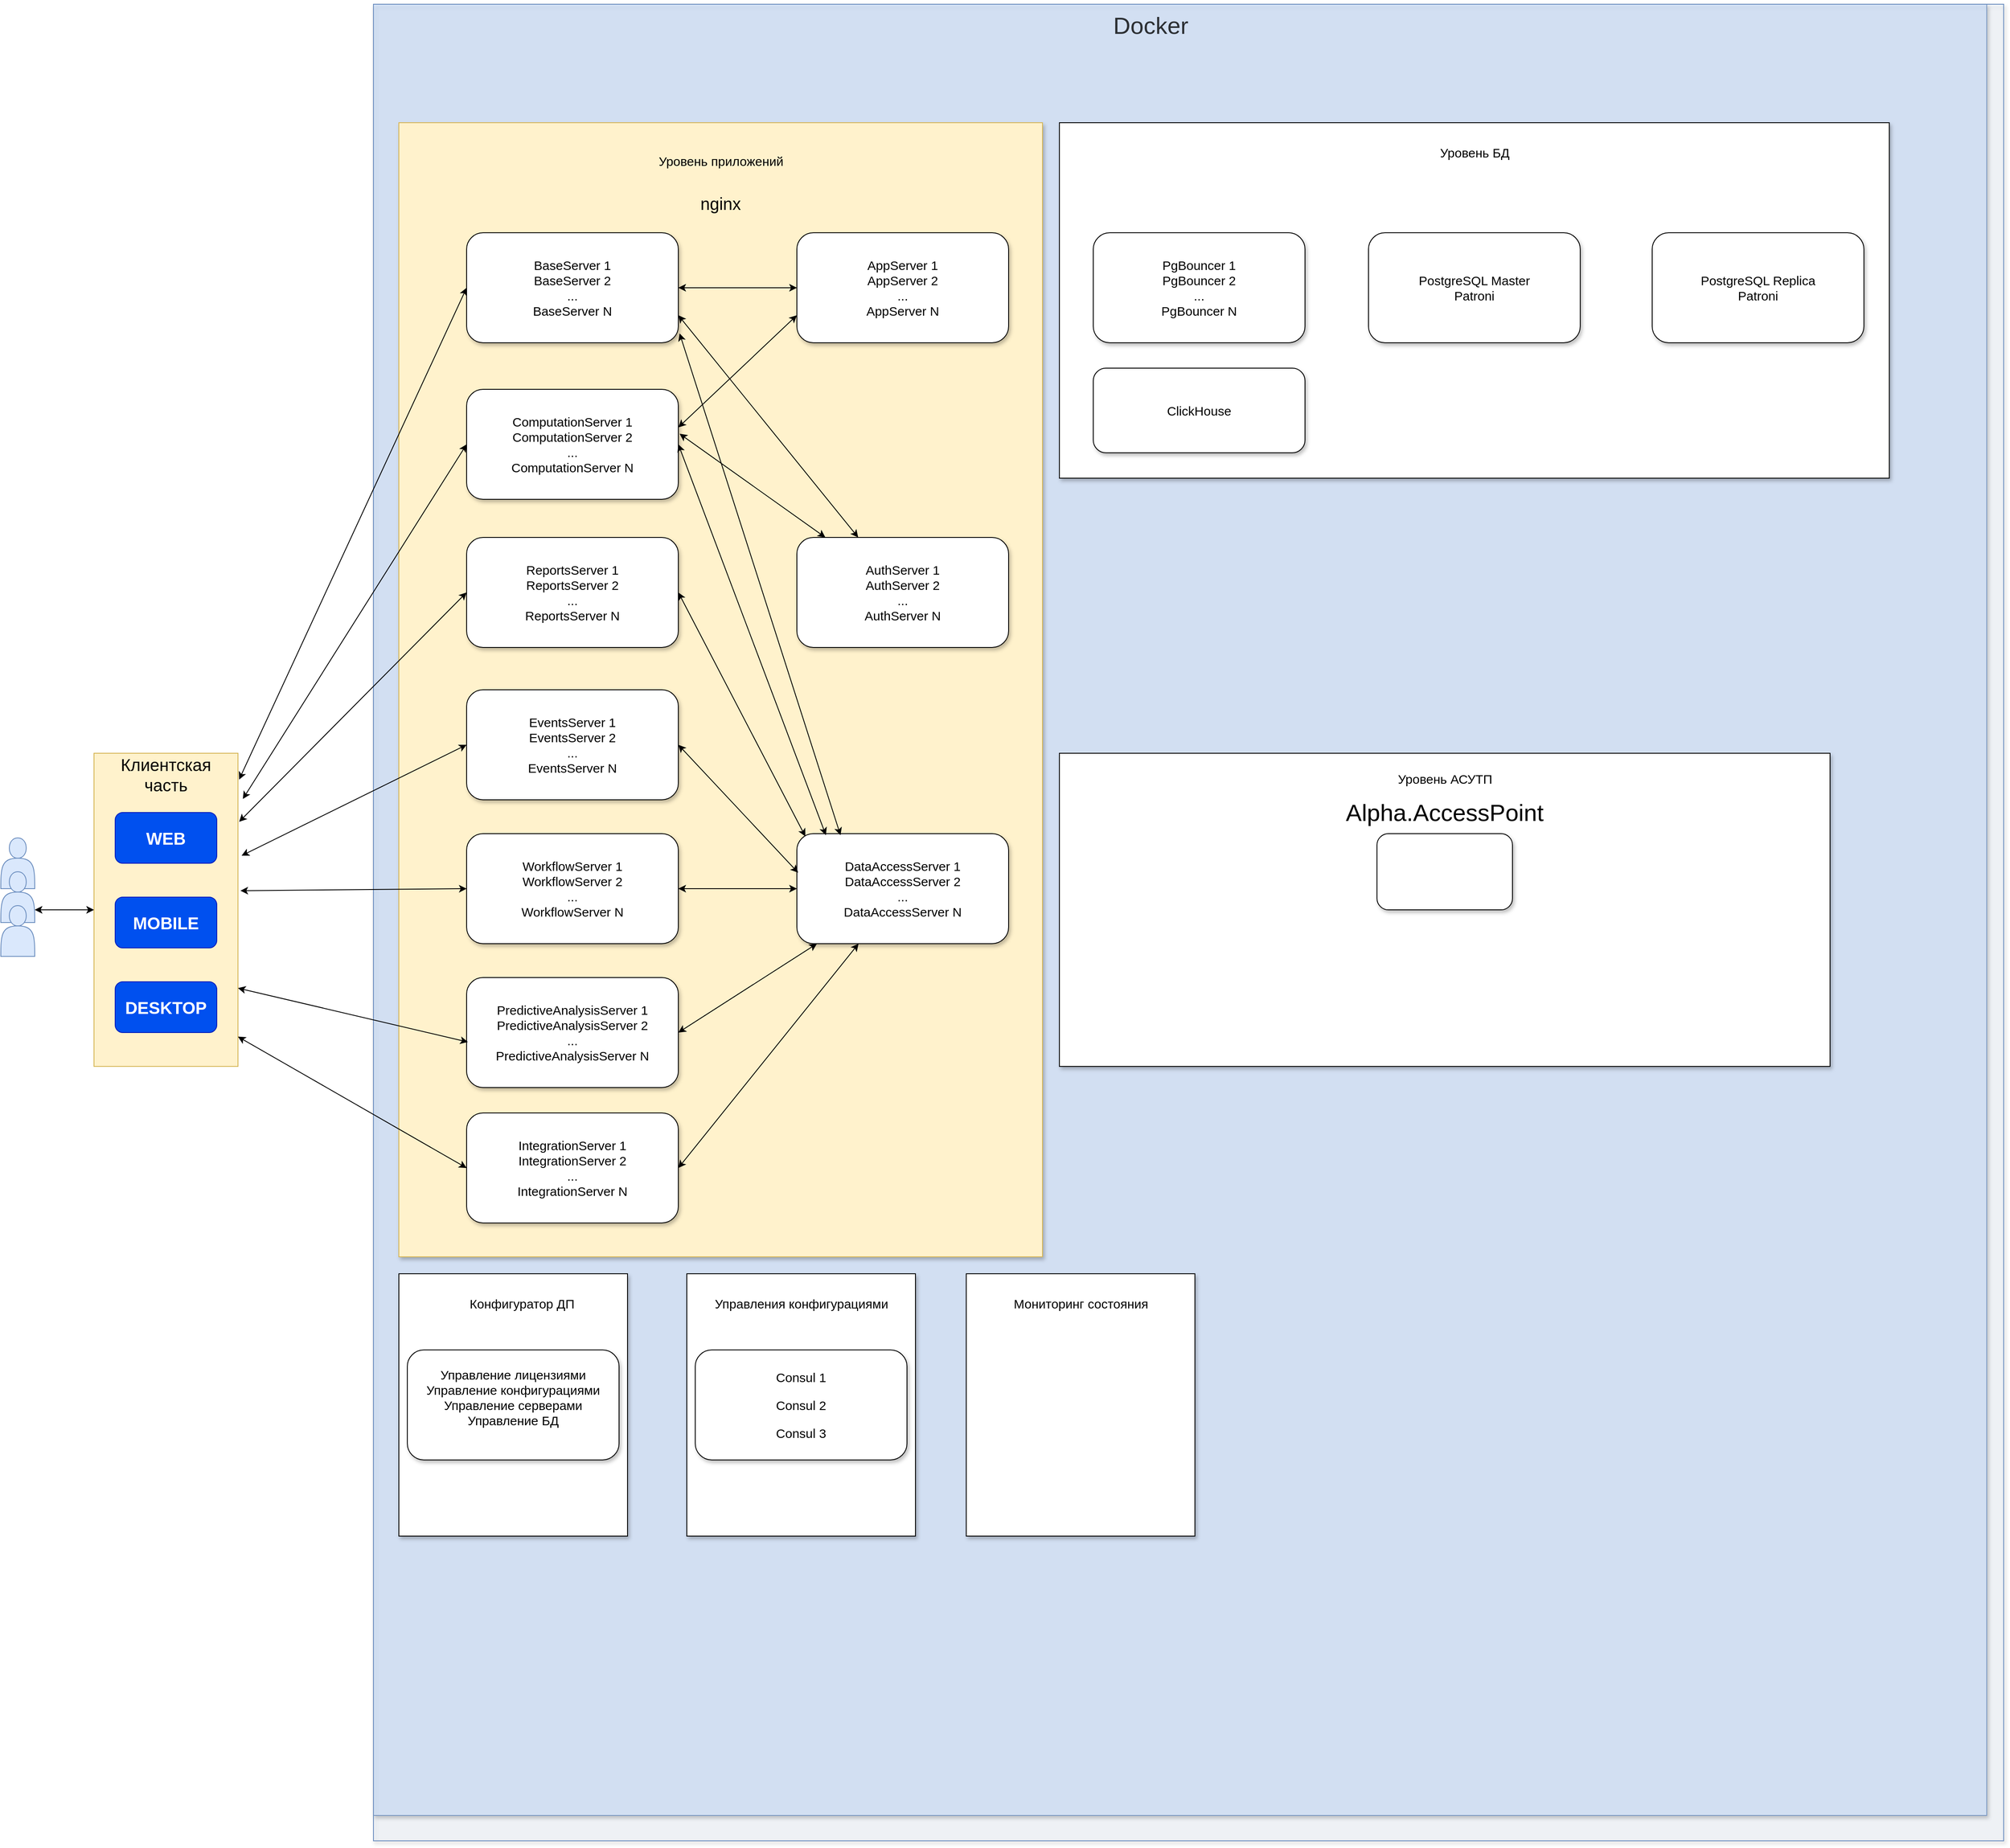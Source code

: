 <mxfile version="20.0.1" type="github">
  <diagram id="C5RBs43oDa-KdzZeNtuy" name="Page-1">
    <mxGraphModel dx="1920" dy="1171" grid="1" gridSize="10" guides="1" tooltips="1" connect="1" arrows="1" fold="1" page="1" pageScale="1" pageWidth="2000" pageHeight="1100" math="0" shadow="0">
      <root>
        <mxCell id="WIyWlLk6GJQsqaUBKTNV-0" />
        <mxCell id="WIyWlLk6GJQsqaUBKTNV-1" parent="WIyWlLk6GJQsqaUBKTNV-0" />
        <object label="" id="gDLpK6TSpOvwfwhDC33x-0">
          <mxCell style="rounded=0;whiteSpace=wrap;html=1;fillColor=#fff2cc;strokeColor=#d6b656;" vertex="1" parent="WIyWlLk6GJQsqaUBKTNV-1">
            <mxGeometry x="130" y="915" width="170" height="370" as="geometry" />
          </mxCell>
        </object>
        <mxCell id="gDLpK6TSpOvwfwhDC33x-2" value="" style="shape=actor;whiteSpace=wrap;html=1;fillColor=#dae8fc;strokeColor=#6c8ebf;" vertex="1" parent="WIyWlLk6GJQsqaUBKTNV-1">
          <mxGeometry x="20" y="1015" width="40" height="60" as="geometry" />
        </mxCell>
        <mxCell id="gDLpK6TSpOvwfwhDC33x-3" value="" style="shape=actor;whiteSpace=wrap;html=1;fillColor=#dae8fc;strokeColor=#6c8ebf;" vertex="1" parent="WIyWlLk6GJQsqaUBKTNV-1">
          <mxGeometry x="20" y="1055" width="40" height="60" as="geometry" />
        </mxCell>
        <mxCell id="gDLpK6TSpOvwfwhDC33x-4" value="" style="shape=actor;whiteSpace=wrap;html=1;fillColor=#dae8fc;strokeColor=#6c8ebf;" vertex="1" parent="WIyWlLk6GJQsqaUBKTNV-1">
          <mxGeometry x="20" y="1095" width="40" height="60" as="geometry" />
        </mxCell>
        <mxCell id="gDLpK6TSpOvwfwhDC33x-6" value="" style="endArrow=classic;startArrow=classic;html=1;rounded=0;exitX=1;exitY=0.75;exitDx=0;exitDy=0;" edge="1" parent="WIyWlLk6GJQsqaUBKTNV-1" source="gDLpK6TSpOvwfwhDC33x-3" target="gDLpK6TSpOvwfwhDC33x-0">
          <mxGeometry width="50" height="50" relative="1" as="geometry">
            <mxPoint x="350" y="1185" as="sourcePoint" />
            <mxPoint x="400" y="1135" as="targetPoint" />
          </mxGeometry>
        </mxCell>
        <mxCell id="gDLpK6TSpOvwfwhDC33x-7" value="" style="whiteSpace=wrap;html=1;rounded=0;fillColor=#dae8fc;strokeColor=#6c8ebf;shadow=1;sketch=0;glass=0;gradientColor=none;" vertex="1" parent="WIyWlLk6GJQsqaUBKTNV-1">
          <mxGeometry x="460" y="30" width="1905" height="2140" as="geometry" />
        </mxCell>
        <mxCell id="gDLpK6TSpOvwfwhDC33x-10" value="Клиентская часть" style="text;html=1;strokeColor=none;fillColor=none;align=center;verticalAlign=middle;whiteSpace=wrap;rounded=0;fontStyle=0;fontSize=20;" vertex="1" parent="WIyWlLk6GJQsqaUBKTNV-1">
          <mxGeometry x="185" y="925" width="60" height="30" as="geometry" />
        </mxCell>
        <mxCell id="gDLpK6TSpOvwfwhDC33x-13" value="WEB" style="rounded=1;whiteSpace=wrap;html=1;fillColor=#0050ef;fontColor=#ffffff;strokeColor=#001DBC;fontStyle=1;fontSize=20;" vertex="1" parent="WIyWlLk6GJQsqaUBKTNV-1">
          <mxGeometry x="155" y="985" width="120" height="60" as="geometry" />
        </mxCell>
        <mxCell id="gDLpK6TSpOvwfwhDC33x-14" value="MOBILE" style="rounded=1;whiteSpace=wrap;html=1;fillColor=#0050ef;fontColor=#ffffff;strokeColor=#001DBC;fontSize=20;fontStyle=1" vertex="1" parent="WIyWlLk6GJQsqaUBKTNV-1">
          <mxGeometry x="155" y="1085" width="120" height="60" as="geometry" />
        </mxCell>
        <mxCell id="gDLpK6TSpOvwfwhDC33x-15" value="DESKTOP" style="rounded=1;whiteSpace=wrap;html=1;fillColor=#0050ef;fontColor=#ffffff;strokeColor=#001DBC;fontSize=20;fontStyle=1" vertex="1" parent="WIyWlLk6GJQsqaUBKTNV-1">
          <mxGeometry x="155" y="1185" width="120" height="60" as="geometry" />
        </mxCell>
        <mxCell id="gDLpK6TSpOvwfwhDC33x-17" value="Docker" style="text;html=1;strokeColor=none;fillColor=none;align=center;verticalAlign=middle;whiteSpace=wrap;rounded=0;fontSize=28;" vertex="1" parent="WIyWlLk6GJQsqaUBKTNV-1">
          <mxGeometry x="1347.5" y="40" width="60" height="30" as="geometry" />
        </mxCell>
        <mxCell id="gDLpK6TSpOvwfwhDC33x-21" value="" style="rounded=0;whiteSpace=wrap;html=1;shadow=1;glass=0;sketch=0;fontSize=20;strokeOpacity=100;fillOpacity=20;fillColor=#dae8fc;strokeColor=#6c8ebf;" vertex="1" parent="WIyWlLk6GJQsqaUBKTNV-1">
          <mxGeometry x="460" y="30" width="1925" height="2170" as="geometry" />
        </mxCell>
        <mxCell id="gDLpK6TSpOvwfwhDC33x-23" value="" style="rounded=0;whiteSpace=wrap;html=1;shadow=1;glass=0;sketch=0;fontSize=15;fillOpacity=100;fillColor=#fff2cc;strokeColor=#d6b656;" vertex="1" parent="WIyWlLk6GJQsqaUBKTNV-1">
          <mxGeometry x="490" y="170" width="760" height="1340" as="geometry" />
        </mxCell>
        <mxCell id="gDLpK6TSpOvwfwhDC33x-24" value="" style="rounded=0;whiteSpace=wrap;html=1;shadow=1;glass=0;sketch=0;fontSize=15;gradientColor=none;" vertex="1" parent="WIyWlLk6GJQsqaUBKTNV-1">
          <mxGeometry x="830" y="1530" width="270" height="310" as="geometry" />
        </mxCell>
        <mxCell id="gDLpK6TSpOvwfwhDC33x-26" value="Уровень приложений" style="text;html=1;strokeColor=none;fillColor=none;align=center;verticalAlign=middle;rounded=0;shadow=1;glass=0;sketch=0;fontSize=15;" vertex="1" parent="WIyWlLk6GJQsqaUBKTNV-1">
          <mxGeometry x="840" y="200" width="60" height="30" as="geometry" />
        </mxCell>
        <mxCell id="gDLpK6TSpOvwfwhDC33x-28" value="" style="rounded=0;whiteSpace=wrap;html=1;shadow=1;glass=0;sketch=0;fontSize=15;gradientColor=none;" vertex="1" parent="WIyWlLk6GJQsqaUBKTNV-1">
          <mxGeometry x="1270" y="170" width="980" height="420" as="geometry" />
        </mxCell>
        <mxCell id="gDLpK6TSpOvwfwhDC33x-29" value="&lt;div&gt;Уровень БД&lt;/div&gt;" style="text;html=1;strokeColor=none;fillColor=none;align=center;verticalAlign=middle;rounded=0;shadow=1;glass=0;sketch=0;fontSize=15;" vertex="1" parent="WIyWlLk6GJQsqaUBKTNV-1">
          <mxGeometry x="1730" y="190" width="60" height="30" as="geometry" />
        </mxCell>
        <mxCell id="gDLpK6TSpOvwfwhDC33x-30" value="" style="rounded=0;whiteSpace=wrap;html=1;shadow=1;glass=0;sketch=0;fontSize=15;gradientColor=none;" vertex="1" parent="WIyWlLk6GJQsqaUBKTNV-1">
          <mxGeometry x="1270" y="915" width="910" height="370" as="geometry" />
        </mxCell>
        <mxCell id="gDLpK6TSpOvwfwhDC33x-31" value="Уровень АСУТП" style="text;html=1;strokeColor=none;fillColor=none;align=center;verticalAlign=middle;rounded=0;shadow=1;glass=0;sketch=0;fontSize=15;" vertex="1" parent="WIyWlLk6GJQsqaUBKTNV-1">
          <mxGeometry x="1695" y="930" width="60" height="30" as="geometry" />
        </mxCell>
        <mxCell id="gDLpK6TSpOvwfwhDC33x-32" value="Управления конфигурациями" style="text;html=1;strokeColor=none;fillColor=none;align=center;verticalAlign=middle;rounded=0;shadow=1;glass=0;sketch=0;fontSize=15;" vertex="1" parent="WIyWlLk6GJQsqaUBKTNV-1">
          <mxGeometry x="935" y="1550" width="60" height="30" as="geometry" />
        </mxCell>
        <mxCell id="gDLpK6TSpOvwfwhDC33x-34" value="&lt;div&gt;BaseServer 1&lt;/div&gt;&lt;div&gt;BaseServer 2&lt;/div&gt;&lt;div&gt;...&lt;/div&gt;&lt;div&gt;BaseServer N&lt;br&gt;&lt;/div&gt;" style="rounded=1;whiteSpace=wrap;html=1;shadow=1;glass=0;sketch=0;fontSize=15;gradientColor=none;labelBorderColor=none;labelBackgroundColor=none;" vertex="1" parent="WIyWlLk6GJQsqaUBKTNV-1">
          <mxGeometry x="570" y="300" width="250" height="130" as="geometry" />
        </mxCell>
        <mxCell id="gDLpK6TSpOvwfwhDC33x-35" value="&lt;div&gt;ComputationServer 1&lt;/div&gt;&lt;div&gt;ComputationServer 2&lt;/div&gt;&lt;div&gt;...&lt;/div&gt;&lt;div&gt;ComputationServer N&lt;br&gt;&lt;/div&gt;" style="rounded=1;whiteSpace=wrap;html=1;shadow=1;glass=0;sketch=0;fontSize=15;gradientColor=none;labelBorderColor=none;labelBackgroundColor=none;" vertex="1" parent="WIyWlLk6GJQsqaUBKTNV-1">
          <mxGeometry x="570" y="485" width="250" height="130" as="geometry" />
        </mxCell>
        <mxCell id="gDLpK6TSpOvwfwhDC33x-36" value="&lt;div&gt;ReportsServer 1&lt;/div&gt;&lt;div&gt;ReportsServer 2&lt;/div&gt;&lt;div&gt;...&lt;/div&gt;&lt;div&gt;ReportsServer N&lt;br&gt;&lt;/div&gt;" style="rounded=1;whiteSpace=wrap;html=1;shadow=1;glass=0;sketch=0;fontSize=15;gradientColor=none;labelBorderColor=none;labelBackgroundColor=none;" vertex="1" parent="WIyWlLk6GJQsqaUBKTNV-1">
          <mxGeometry x="570" y="660" width="250" height="130" as="geometry" />
        </mxCell>
        <mxCell id="gDLpK6TSpOvwfwhDC33x-37" value="&lt;div&gt;EventsServer 1&lt;/div&gt;&lt;div&gt;EventsServer 2&lt;/div&gt;&lt;div&gt;...&lt;/div&gt;&lt;div&gt;EventsServer N&lt;br&gt;&lt;/div&gt;" style="rounded=1;whiteSpace=wrap;html=1;shadow=1;glass=0;sketch=0;fontSize=15;gradientColor=none;labelBorderColor=none;labelBackgroundColor=none;" vertex="1" parent="WIyWlLk6GJQsqaUBKTNV-1">
          <mxGeometry x="570" y="840" width="250" height="130" as="geometry" />
        </mxCell>
        <mxCell id="gDLpK6TSpOvwfwhDC33x-38" value="&lt;div&gt;WorkflowServer 1&lt;/div&gt;&lt;div&gt;WorkflowServer 2&lt;/div&gt;&lt;div&gt;...&lt;/div&gt;&lt;div&gt;WorkflowServer N&lt;br&gt;&lt;/div&gt;" style="rounded=1;whiteSpace=wrap;html=1;shadow=1;glass=0;sketch=0;fontSize=15;gradientColor=none;labelBorderColor=none;labelBackgroundColor=none;" vertex="1" parent="WIyWlLk6GJQsqaUBKTNV-1">
          <mxGeometry x="570" y="1010" width="250" height="130" as="geometry" />
        </mxCell>
        <mxCell id="gDLpK6TSpOvwfwhDC33x-39" value="&lt;div&gt;PredictiveAnalysisServer 1&lt;/div&gt;&lt;div&gt;PredictiveAnalysisServer 2&lt;/div&gt;&lt;div&gt;...&lt;/div&gt;&lt;div&gt;PredictiveAnalysisServer N&lt;br&gt;&lt;/div&gt;" style="rounded=1;whiteSpace=wrap;html=1;shadow=1;glass=0;sketch=0;fontSize=15;gradientColor=none;labelBorderColor=none;labelBackgroundColor=none;" vertex="1" parent="WIyWlLk6GJQsqaUBKTNV-1">
          <mxGeometry x="570" y="1180" width="250" height="130" as="geometry" />
        </mxCell>
        <mxCell id="gDLpK6TSpOvwfwhDC33x-40" value="&lt;div&gt;IntegrationServer 1&lt;/div&gt;&lt;div&gt;IntegrationServer 2&lt;/div&gt;&lt;div&gt;...&lt;/div&gt;&lt;div&gt;IntegrationServer N&lt;br&gt;&lt;/div&gt;" style="rounded=1;whiteSpace=wrap;html=1;shadow=1;glass=0;sketch=0;fontSize=15;gradientColor=none;labelBorderColor=none;labelBackgroundColor=none;" vertex="1" parent="WIyWlLk6GJQsqaUBKTNV-1">
          <mxGeometry x="570" y="1340" width="250" height="130" as="geometry" />
        </mxCell>
        <mxCell id="gDLpK6TSpOvwfwhDC33x-41" value="&lt;div&gt;DataAccessServer 1&lt;/div&gt;&lt;div&gt;DataAccessServer 2&lt;/div&gt;&lt;div&gt;...&lt;/div&gt;&lt;div&gt;DataAccessServer N&lt;br&gt;&lt;/div&gt;" style="rounded=1;whiteSpace=wrap;html=1;shadow=1;glass=0;sketch=0;fontSize=15;gradientColor=none;labelBorderColor=none;labelBackgroundColor=none;" vertex="1" parent="WIyWlLk6GJQsqaUBKTNV-1">
          <mxGeometry x="960" y="1010" width="250" height="130" as="geometry" />
        </mxCell>
        <mxCell id="gDLpK6TSpOvwfwhDC33x-42" value="&lt;div&gt;AppServer 1&lt;/div&gt;&lt;div&gt;AppServer 2&lt;/div&gt;&lt;div&gt;...&lt;br&gt;&lt;/div&gt;&lt;div&gt;AppServer N&lt;br&gt;&lt;/div&gt;" style="rounded=1;whiteSpace=wrap;html=1;shadow=1;glass=0;sketch=0;fontSize=15;gradientColor=none;labelBorderColor=none;labelBackgroundColor=none;" vertex="1" parent="WIyWlLk6GJQsqaUBKTNV-1">
          <mxGeometry x="960" y="300" width="250" height="130" as="geometry" />
        </mxCell>
        <mxCell id="gDLpK6TSpOvwfwhDC33x-43" value="&lt;p align=&quot;center&quot;&gt;&lt;span lang=&quot;EN-US&quot;&gt;Consul 1&lt;/span&gt;&lt;/p&gt;&lt;p align=&quot;center&quot;&gt;&lt;span lang=&quot;EN-US&quot;&gt;Consul 2&lt;/span&gt;&lt;/p&gt;&lt;p align=&quot;center&quot;&gt;&lt;span lang=&quot;EN-US&quot;&gt;Consul 3&lt;/span&gt;&lt;/p&gt;" style="rounded=1;whiteSpace=wrap;html=1;shadow=1;glass=0;sketch=0;fontSize=15;gradientColor=none;labelBorderColor=none;labelBackgroundColor=none;spacing=2;" vertex="1" parent="WIyWlLk6GJQsqaUBKTNV-1">
          <mxGeometry x="840" y="1620" width="250" height="130" as="geometry" />
        </mxCell>
        <mxCell id="gDLpK6TSpOvwfwhDC33x-45" value="nginx" style="text;html=1;strokeColor=none;fillColor=none;align=center;verticalAlign=middle;whiteSpace=wrap;rounded=0;shadow=1;glass=0;labelBackgroundColor=none;labelBorderColor=none;sketch=0;fontSize=20;" vertex="1" parent="WIyWlLk6GJQsqaUBKTNV-1">
          <mxGeometry x="840" y="250" width="60" height="30" as="geometry" />
        </mxCell>
        <mxCell id="gDLpK6TSpOvwfwhDC33x-46" value="AuthServer 1&lt;div&gt;AuthServer 2&lt;/div&gt;&lt;div&gt;...&lt;br&gt;&lt;/div&gt;&lt;div&gt;AuthServer N&lt;br&gt;&lt;/div&gt;" style="rounded=1;whiteSpace=wrap;html=1;shadow=1;glass=0;sketch=0;fontSize=15;gradientColor=none;labelBorderColor=none;labelBackgroundColor=none;" vertex="1" parent="WIyWlLk6GJQsqaUBKTNV-1">
          <mxGeometry x="960" y="660" width="250" height="130" as="geometry" />
        </mxCell>
        <mxCell id="gDLpK6TSpOvwfwhDC33x-47" value="" style="endArrow=classic;startArrow=classic;html=1;rounded=1;fontSize=28;entryX=0;entryY=0.5;entryDx=0;entryDy=0;exitX=1.008;exitY=0.084;exitDx=0;exitDy=0;exitPerimeter=0;" edge="1" parent="WIyWlLk6GJQsqaUBKTNV-1" source="gDLpK6TSpOvwfwhDC33x-0" target="gDLpK6TSpOvwfwhDC33x-34">
          <mxGeometry width="50" height="50" relative="1" as="geometry">
            <mxPoint x="750" y="1090" as="sourcePoint" />
            <mxPoint x="390" y="600" as="targetPoint" />
            <Array as="points" />
          </mxGeometry>
        </mxCell>
        <mxCell id="gDLpK6TSpOvwfwhDC33x-48" value="" style="endArrow=classic;startArrow=classic;html=1;rounded=1;fontSize=28;entryX=0;entryY=0.5;entryDx=0;entryDy=0;exitX=1.034;exitY=0.146;exitDx=0;exitDy=0;exitPerimeter=0;" edge="1" parent="WIyWlLk6GJQsqaUBKTNV-1" source="gDLpK6TSpOvwfwhDC33x-0" target="gDLpK6TSpOvwfwhDC33x-35">
          <mxGeometry width="50" height="50" relative="1" as="geometry">
            <mxPoint x="300" y="1100" as="sourcePoint" />
            <mxPoint x="580" y="375.0" as="targetPoint" />
            <Array as="points" />
          </mxGeometry>
        </mxCell>
        <mxCell id="gDLpK6TSpOvwfwhDC33x-49" value="" style="endArrow=classic;startArrow=classic;html=1;rounded=1;fontSize=28;entryX=0;entryY=0.5;entryDx=0;entryDy=0;exitX=1.008;exitY=0.219;exitDx=0;exitDy=0;exitPerimeter=0;" edge="1" parent="WIyWlLk6GJQsqaUBKTNV-1" source="gDLpK6TSpOvwfwhDC33x-0" target="gDLpK6TSpOvwfwhDC33x-36">
          <mxGeometry width="50" height="50" relative="1" as="geometry">
            <mxPoint x="300" y="1100" as="sourcePoint" />
            <mxPoint x="580" y="560.0" as="targetPoint" />
            <Array as="points" />
          </mxGeometry>
        </mxCell>
        <mxCell id="gDLpK6TSpOvwfwhDC33x-50" value="" style="endArrow=classic;startArrow=classic;html=1;rounded=1;fontSize=28;entryX=0;entryY=0.5;entryDx=0;entryDy=0;exitX=1.025;exitY=0.327;exitDx=0;exitDy=0;exitPerimeter=0;" edge="1" parent="WIyWlLk6GJQsqaUBKTNV-1" source="gDLpK6TSpOvwfwhDC33x-0" target="gDLpK6TSpOvwfwhDC33x-37">
          <mxGeometry width="50" height="50" relative="1" as="geometry">
            <mxPoint x="300" y="1100" as="sourcePoint" />
            <mxPoint x="580" y="735.0" as="targetPoint" />
            <Array as="points" />
          </mxGeometry>
        </mxCell>
        <mxCell id="gDLpK6TSpOvwfwhDC33x-51" value="" style="endArrow=classic;startArrow=classic;html=1;rounded=1;fontSize=28;entryX=0;entryY=0.5;entryDx=0;entryDy=0;exitX=1.017;exitY=0.439;exitDx=0;exitDy=0;exitPerimeter=0;" edge="1" parent="WIyWlLk6GJQsqaUBKTNV-1" source="gDLpK6TSpOvwfwhDC33x-0" target="gDLpK6TSpOvwfwhDC33x-38">
          <mxGeometry width="50" height="50" relative="1" as="geometry">
            <mxPoint x="310" y="1075" as="sourcePoint" />
            <mxPoint x="580" y="915" as="targetPoint" />
            <Array as="points" />
          </mxGeometry>
        </mxCell>
        <mxCell id="gDLpK6TSpOvwfwhDC33x-52" value="" style="endArrow=classic;startArrow=classic;html=1;rounded=1;fontSize=28;entryX=0.006;entryY=0.586;entryDx=0;entryDy=0;exitX=1;exitY=0.75;exitDx=0;exitDy=0;entryPerimeter=0;" edge="1" parent="WIyWlLk6GJQsqaUBKTNV-1" source="gDLpK6TSpOvwfwhDC33x-0" target="gDLpK6TSpOvwfwhDC33x-39">
          <mxGeometry width="50" height="50" relative="1" as="geometry">
            <mxPoint x="310" y="1110" as="sourcePoint" />
            <mxPoint x="580" y="1085" as="targetPoint" />
            <Array as="points" />
          </mxGeometry>
        </mxCell>
        <mxCell id="gDLpK6TSpOvwfwhDC33x-53" value="" style="endArrow=classic;startArrow=classic;html=1;rounded=1;fontSize=28;entryX=0;entryY=0.5;entryDx=0;entryDy=0;exitX=1;exitY=0.905;exitDx=0;exitDy=0;exitPerimeter=0;" edge="1" parent="WIyWlLk6GJQsqaUBKTNV-1" source="gDLpK6TSpOvwfwhDC33x-0" target="gDLpK6TSpOvwfwhDC33x-40">
          <mxGeometry width="50" height="50" relative="1" as="geometry">
            <mxPoint x="300" y="1100" as="sourcePoint" />
            <mxPoint x="581.5" y="1266.18" as="targetPoint" />
            <Array as="points" />
          </mxGeometry>
        </mxCell>
        <mxCell id="gDLpK6TSpOvwfwhDC33x-54" value="" style="endArrow=classic;startArrow=classic;html=1;rounded=1;fontSize=28;exitX=1;exitY=0.5;exitDx=0;exitDy=0;" edge="1" parent="WIyWlLk6GJQsqaUBKTNV-1" source="gDLpK6TSpOvwfwhDC33x-40" target="gDLpK6TSpOvwfwhDC33x-41">
          <mxGeometry width="50" height="50" relative="1" as="geometry">
            <mxPoint x="750" y="1140" as="sourcePoint" />
            <mxPoint x="800" y="1090" as="targetPoint" />
          </mxGeometry>
        </mxCell>
        <mxCell id="gDLpK6TSpOvwfwhDC33x-55" value="" style="endArrow=classic;startArrow=classic;html=1;rounded=1;fontSize=28;exitX=1;exitY=0.5;exitDx=0;exitDy=0;" edge="1" parent="WIyWlLk6GJQsqaUBKTNV-1" source="gDLpK6TSpOvwfwhDC33x-39" target="gDLpK6TSpOvwfwhDC33x-41">
          <mxGeometry width="50" height="50" relative="1" as="geometry">
            <mxPoint x="830" y="1415" as="sourcePoint" />
            <mxPoint x="970" y="1130" as="targetPoint" />
          </mxGeometry>
        </mxCell>
        <mxCell id="gDLpK6TSpOvwfwhDC33x-56" value="" style="endArrow=classic;startArrow=classic;html=1;rounded=1;fontSize=28;exitX=1;exitY=0.5;exitDx=0;exitDy=0;entryX=0;entryY=0.5;entryDx=0;entryDy=0;" edge="1" parent="WIyWlLk6GJQsqaUBKTNV-1" source="gDLpK6TSpOvwfwhDC33x-38" target="gDLpK6TSpOvwfwhDC33x-41">
          <mxGeometry width="50" height="50" relative="1" as="geometry">
            <mxPoint x="830" y="1255" as="sourcePoint" />
            <mxPoint x="960" y="1080" as="targetPoint" />
          </mxGeometry>
        </mxCell>
        <mxCell id="gDLpK6TSpOvwfwhDC33x-57" value="" style="endArrow=classic;startArrow=classic;html=1;rounded=1;fontSize=28;exitX=1;exitY=0.5;exitDx=0;exitDy=0;entryX=0.006;entryY=0.355;entryDx=0;entryDy=0;entryPerimeter=0;" edge="1" parent="WIyWlLk6GJQsqaUBKTNV-1" source="gDLpK6TSpOvwfwhDC33x-37" target="gDLpK6TSpOvwfwhDC33x-41">
          <mxGeometry width="50" height="50" relative="1" as="geometry">
            <mxPoint x="830" y="1085" as="sourcePoint" />
            <mxPoint x="970" y="1090" as="targetPoint" />
          </mxGeometry>
        </mxCell>
        <mxCell id="gDLpK6TSpOvwfwhDC33x-58" value="" style="endArrow=classic;startArrow=classic;html=1;rounded=1;fontSize=28;exitX=1;exitY=0.5;exitDx=0;exitDy=0;entryX=0.04;entryY=0.025;entryDx=0;entryDy=0;entryPerimeter=0;" edge="1" parent="WIyWlLk6GJQsqaUBKTNV-1" source="gDLpK6TSpOvwfwhDC33x-36" target="gDLpK6TSpOvwfwhDC33x-41">
          <mxGeometry width="50" height="50" relative="1" as="geometry">
            <mxPoint x="830" y="915" as="sourcePoint" />
            <mxPoint x="971.5" y="1101.9" as="targetPoint" />
          </mxGeometry>
        </mxCell>
        <mxCell id="gDLpK6TSpOvwfwhDC33x-59" value="" style="endArrow=classic;startArrow=classic;html=1;rounded=1;fontSize=28;exitX=1;exitY=0.5;exitDx=0;exitDy=0;entryX=0.137;entryY=0.014;entryDx=0;entryDy=0;entryPerimeter=0;" edge="1" parent="WIyWlLk6GJQsqaUBKTNV-1" source="gDLpK6TSpOvwfwhDC33x-35" target="gDLpK6TSpOvwfwhDC33x-41">
          <mxGeometry width="50" height="50" relative="1" as="geometry">
            <mxPoint x="830" y="735.0" as="sourcePoint" />
            <mxPoint x="980" y="1023.25" as="targetPoint" />
            <Array as="points" />
          </mxGeometry>
        </mxCell>
        <mxCell id="gDLpK6TSpOvwfwhDC33x-60" value="" style="endArrow=classic;startArrow=classic;html=1;rounded=1;fontSize=28;exitX=1.006;exitY=0.915;exitDx=0;exitDy=0;entryX=0.206;entryY=0.014;entryDx=0;entryDy=0;entryPerimeter=0;exitPerimeter=0;" edge="1" parent="WIyWlLk6GJQsqaUBKTNV-1" source="gDLpK6TSpOvwfwhDC33x-34" target="gDLpK6TSpOvwfwhDC33x-41">
          <mxGeometry width="50" height="50" relative="1" as="geometry">
            <mxPoint x="830" y="560.0" as="sourcePoint" />
            <mxPoint x="1004.25" y="1021.82" as="targetPoint" />
            <Array as="points" />
          </mxGeometry>
        </mxCell>
        <mxCell id="gDLpK6TSpOvwfwhDC33x-61" value="" style="endArrow=classic;startArrow=classic;html=1;rounded=1;fontSize=28;exitX=1;exitY=0.75;exitDx=0;exitDy=0;" edge="1" parent="WIyWlLk6GJQsqaUBKTNV-1" source="gDLpK6TSpOvwfwhDC33x-34" target="gDLpK6TSpOvwfwhDC33x-46">
          <mxGeometry width="50" height="50" relative="1" as="geometry">
            <mxPoint x="830" y="735.0" as="sourcePoint" />
            <mxPoint x="980" y="1023.25" as="targetPoint" />
          </mxGeometry>
        </mxCell>
        <mxCell id="gDLpK6TSpOvwfwhDC33x-62" value="" style="endArrow=classic;startArrow=classic;html=1;rounded=1;fontSize=28;exitX=1;exitY=0.5;exitDx=0;exitDy=0;entryX=0;entryY=0.5;entryDx=0;entryDy=0;" edge="1" parent="WIyWlLk6GJQsqaUBKTNV-1" source="gDLpK6TSpOvwfwhDC33x-34" target="gDLpK6TSpOvwfwhDC33x-42">
          <mxGeometry width="50" height="50" relative="1" as="geometry">
            <mxPoint x="830" y="375.0" as="sourcePoint" />
            <mxPoint x="1047.153" y="670.0" as="targetPoint" />
          </mxGeometry>
        </mxCell>
        <mxCell id="gDLpK6TSpOvwfwhDC33x-63" value="" style="endArrow=classic;startArrow=classic;html=1;rounded=1;fontSize=28;exitX=1;exitY=0.346;exitDx=0;exitDy=0;exitPerimeter=0;entryX=0;entryY=0.75;entryDx=0;entryDy=0;" edge="1" parent="WIyWlLk6GJQsqaUBKTNV-1" source="gDLpK6TSpOvwfwhDC33x-35" target="gDLpK6TSpOvwfwhDC33x-42">
          <mxGeometry width="50" height="50" relative="1" as="geometry">
            <mxPoint x="830" y="407.5" as="sourcePoint" />
            <mxPoint x="1042.405" y="670.0" as="targetPoint" />
          </mxGeometry>
        </mxCell>
        <mxCell id="gDLpK6TSpOvwfwhDC33x-64" value="" style="endArrow=classic;startArrow=classic;html=1;rounded=1;fontSize=28;exitX=1.006;exitY=0.404;exitDx=0;exitDy=0;exitPerimeter=0;" edge="1" parent="WIyWlLk6GJQsqaUBKTNV-1" source="gDLpK6TSpOvwfwhDC33x-35" target="gDLpK6TSpOvwfwhDC33x-46">
          <mxGeometry width="50" height="50" relative="1" as="geometry">
            <mxPoint x="830" y="539.98" as="sourcePoint" />
            <mxPoint x="970" y="407.5" as="targetPoint" />
          </mxGeometry>
        </mxCell>
        <mxCell id="gDLpK6TSpOvwfwhDC33x-65" value="" style="rounded=0;whiteSpace=wrap;html=1;shadow=1;glass=0;sketch=0;fontSize=15;gradientColor=none;" vertex="1" parent="WIyWlLk6GJQsqaUBKTNV-1">
          <mxGeometry x="490" y="1530" width="270" height="310" as="geometry" />
        </mxCell>
        <mxCell id="gDLpK6TSpOvwfwhDC33x-66" value="Конфигуратор ДП" style="text;html=1;strokeColor=none;fillColor=none;align=center;verticalAlign=middle;rounded=0;shadow=1;glass=0;sketch=0;fontSize=15;" vertex="1" parent="WIyWlLk6GJQsqaUBKTNV-1">
          <mxGeometry x="605" y="1550" width="60" height="30" as="geometry" />
        </mxCell>
        <mxCell id="gDLpK6TSpOvwfwhDC33x-67" value="&lt;div&gt;Управление лицензиями&lt;br&gt;&lt;/div&gt;&lt;div&gt;Управление конфигурациями&lt;/div&gt;&lt;div&gt;Управление серверами&lt;/div&gt;&lt;div&gt;Управление БД&lt;br&gt;&lt;/div&gt;&lt;div&gt;&lt;br&gt;&lt;/div&gt;" style="rounded=1;whiteSpace=wrap;html=1;shadow=1;glass=0;sketch=0;fontSize=15;gradientColor=none;labelBorderColor=none;labelBackgroundColor=none;spacing=2;" vertex="1" parent="WIyWlLk6GJQsqaUBKTNV-1">
          <mxGeometry x="500" y="1620" width="250" height="130" as="geometry" />
        </mxCell>
        <mxCell id="gDLpK6TSpOvwfwhDC33x-68" value="" style="rounded=1;whiteSpace=wrap;html=1;shadow=1;glass=0;labelBackgroundColor=none;labelBorderColor=none;sketch=0;fontSize=28;gradientColor=none;" vertex="1" parent="WIyWlLk6GJQsqaUBKTNV-1">
          <mxGeometry x="1645" y="1010" width="160" height="90" as="geometry" />
        </mxCell>
        <mxCell id="gDLpK6TSpOvwfwhDC33x-69" value="Alpha.AccessPoint" style="text;html=1;strokeColor=none;fillColor=none;align=center;verticalAlign=middle;whiteSpace=wrap;rounded=0;shadow=1;glass=0;labelBackgroundColor=none;labelBorderColor=none;sketch=0;fontSize=28;" vertex="1" parent="WIyWlLk6GJQsqaUBKTNV-1">
          <mxGeometry x="1695" y="970" width="60" height="30" as="geometry" />
        </mxCell>
        <mxCell id="gDLpK6TSpOvwfwhDC33x-70" value="" style="rounded=0;whiteSpace=wrap;html=1;shadow=1;glass=0;sketch=0;fontSize=15;gradientColor=none;" vertex="1" parent="WIyWlLk6GJQsqaUBKTNV-1">
          <mxGeometry x="1160" y="1530" width="270" height="310" as="geometry" />
        </mxCell>
        <mxCell id="gDLpK6TSpOvwfwhDC33x-71" value="Мониторинг состояния" style="text;html=1;strokeColor=none;fillColor=none;align=center;verticalAlign=middle;rounded=0;shadow=1;glass=0;sketch=0;fontSize=15;" vertex="1" parent="WIyWlLk6GJQsqaUBKTNV-1">
          <mxGeometry x="1265" y="1550" width="60" height="30" as="geometry" />
        </mxCell>
        <mxCell id="gDLpK6TSpOvwfwhDC33x-72" value="&lt;div&gt;PgBouncer 1&lt;/div&gt;&lt;div&gt;PgBouncer 2&lt;/div&gt;&lt;div&gt;...&lt;/div&gt;&lt;div&gt;PgBouncer N&lt;br&gt;&lt;/div&gt;" style="rounded=1;whiteSpace=wrap;html=1;shadow=1;glass=0;sketch=0;fontSize=15;gradientColor=none;labelBorderColor=none;labelBackgroundColor=none;" vertex="1" parent="WIyWlLk6GJQsqaUBKTNV-1">
          <mxGeometry x="1310" y="300" width="250" height="130" as="geometry" />
        </mxCell>
        <mxCell id="gDLpK6TSpOvwfwhDC33x-73" value="&lt;div&gt;PostgreSQL Master&lt;/div&gt;&lt;div&gt;Patroni&lt;br&gt;&lt;/div&gt;" style="rounded=1;whiteSpace=wrap;html=1;shadow=1;glass=0;sketch=0;fontSize=15;gradientColor=none;labelBorderColor=none;labelBackgroundColor=none;" vertex="1" parent="WIyWlLk6GJQsqaUBKTNV-1">
          <mxGeometry x="1635" y="300" width="250" height="130" as="geometry" />
        </mxCell>
        <mxCell id="gDLpK6TSpOvwfwhDC33x-74" value="&lt;div&gt;PostgreSQL Replica&lt;br&gt;&lt;/div&gt;&lt;div&gt;Patroni&lt;br&gt;&lt;/div&gt;" style="rounded=1;whiteSpace=wrap;html=1;shadow=1;glass=0;sketch=0;fontSize=15;gradientColor=none;labelBorderColor=none;labelBackgroundColor=none;" vertex="1" parent="WIyWlLk6GJQsqaUBKTNV-1">
          <mxGeometry x="1970" y="300" width="250" height="130" as="geometry" />
        </mxCell>
        <mxCell id="gDLpK6TSpOvwfwhDC33x-75" value="ClickHouse" style="rounded=1;whiteSpace=wrap;html=1;shadow=1;glass=0;sketch=0;fontSize=15;gradientColor=none;labelBorderColor=none;labelBackgroundColor=none;" vertex="1" parent="WIyWlLk6GJQsqaUBKTNV-1">
          <mxGeometry x="1310" y="460" width="250" height="100" as="geometry" />
        </mxCell>
      </root>
    </mxGraphModel>
  </diagram>
</mxfile>
